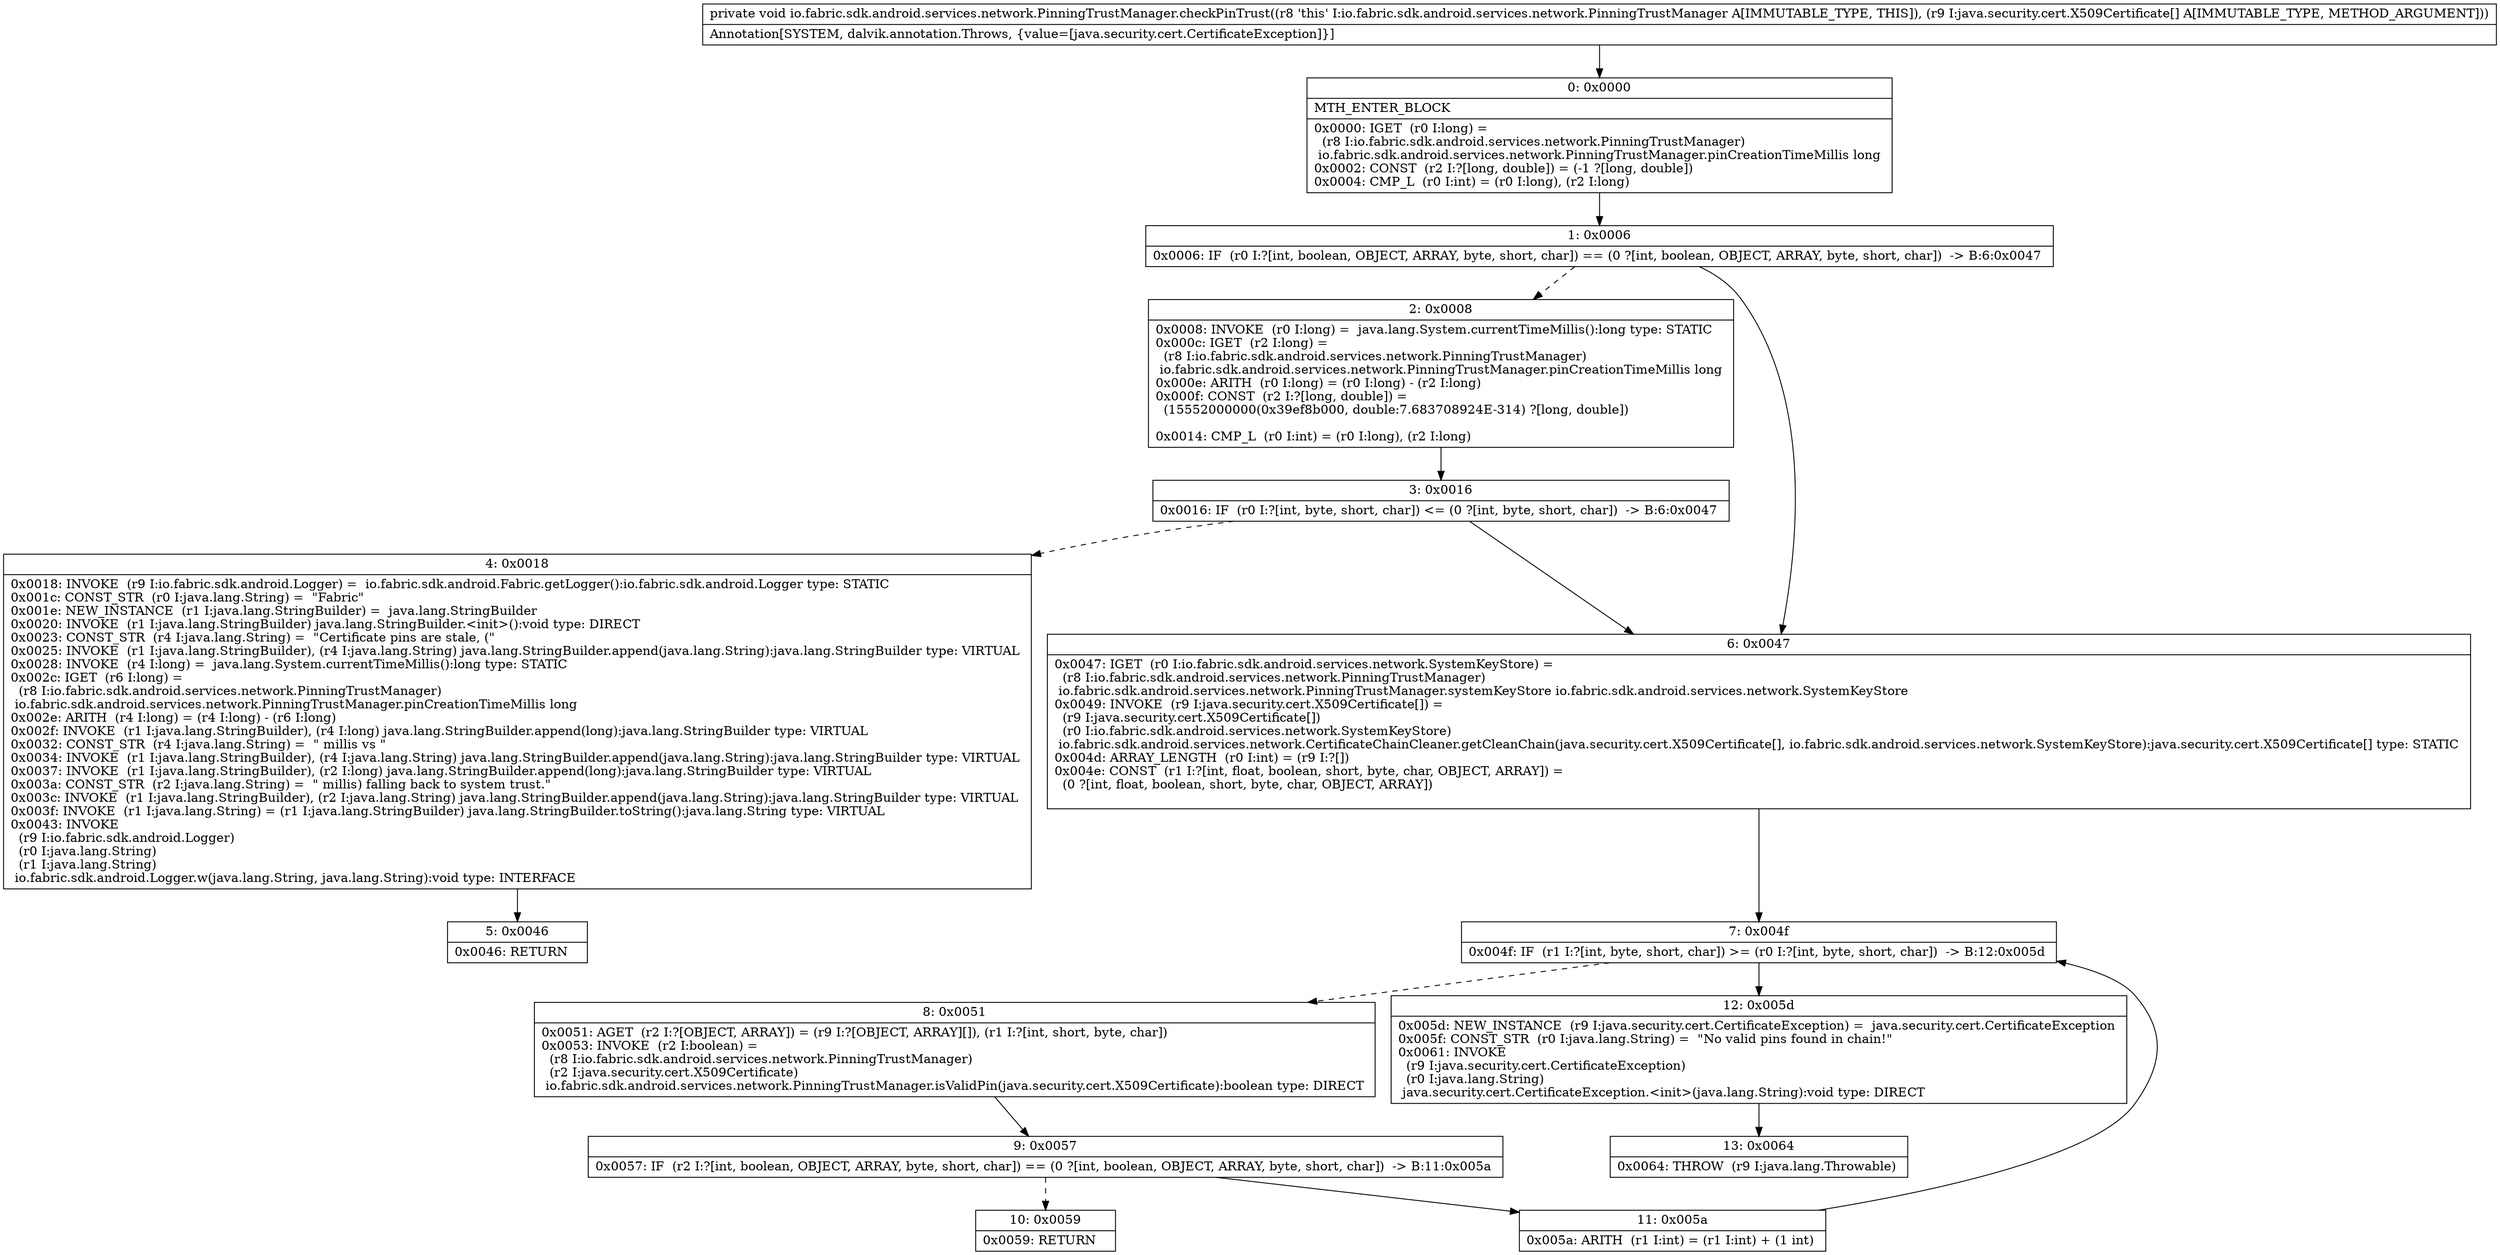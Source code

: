 digraph "CFG forio.fabric.sdk.android.services.network.PinningTrustManager.checkPinTrust([Ljava\/security\/cert\/X509Certificate;)V" {
Node_0 [shape=record,label="{0\:\ 0x0000|MTH_ENTER_BLOCK\l|0x0000: IGET  (r0 I:long) = \l  (r8 I:io.fabric.sdk.android.services.network.PinningTrustManager)\l io.fabric.sdk.android.services.network.PinningTrustManager.pinCreationTimeMillis long \l0x0002: CONST  (r2 I:?[long, double]) = (\-1 ?[long, double]) \l0x0004: CMP_L  (r0 I:int) = (r0 I:long), (r2 I:long) \l}"];
Node_1 [shape=record,label="{1\:\ 0x0006|0x0006: IF  (r0 I:?[int, boolean, OBJECT, ARRAY, byte, short, char]) == (0 ?[int, boolean, OBJECT, ARRAY, byte, short, char])  \-\> B:6:0x0047 \l}"];
Node_2 [shape=record,label="{2\:\ 0x0008|0x0008: INVOKE  (r0 I:long) =  java.lang.System.currentTimeMillis():long type: STATIC \l0x000c: IGET  (r2 I:long) = \l  (r8 I:io.fabric.sdk.android.services.network.PinningTrustManager)\l io.fabric.sdk.android.services.network.PinningTrustManager.pinCreationTimeMillis long \l0x000e: ARITH  (r0 I:long) = (r0 I:long) \- (r2 I:long) \l0x000f: CONST  (r2 I:?[long, double]) = \l  (15552000000(0x39ef8b000, double:7.683708924E\-314) ?[long, double])\l \l0x0014: CMP_L  (r0 I:int) = (r0 I:long), (r2 I:long) \l}"];
Node_3 [shape=record,label="{3\:\ 0x0016|0x0016: IF  (r0 I:?[int, byte, short, char]) \<= (0 ?[int, byte, short, char])  \-\> B:6:0x0047 \l}"];
Node_4 [shape=record,label="{4\:\ 0x0018|0x0018: INVOKE  (r9 I:io.fabric.sdk.android.Logger) =  io.fabric.sdk.android.Fabric.getLogger():io.fabric.sdk.android.Logger type: STATIC \l0x001c: CONST_STR  (r0 I:java.lang.String) =  \"Fabric\" \l0x001e: NEW_INSTANCE  (r1 I:java.lang.StringBuilder) =  java.lang.StringBuilder \l0x0020: INVOKE  (r1 I:java.lang.StringBuilder) java.lang.StringBuilder.\<init\>():void type: DIRECT \l0x0023: CONST_STR  (r4 I:java.lang.String) =  \"Certificate pins are stale, (\" \l0x0025: INVOKE  (r1 I:java.lang.StringBuilder), (r4 I:java.lang.String) java.lang.StringBuilder.append(java.lang.String):java.lang.StringBuilder type: VIRTUAL \l0x0028: INVOKE  (r4 I:long) =  java.lang.System.currentTimeMillis():long type: STATIC \l0x002c: IGET  (r6 I:long) = \l  (r8 I:io.fabric.sdk.android.services.network.PinningTrustManager)\l io.fabric.sdk.android.services.network.PinningTrustManager.pinCreationTimeMillis long \l0x002e: ARITH  (r4 I:long) = (r4 I:long) \- (r6 I:long) \l0x002f: INVOKE  (r1 I:java.lang.StringBuilder), (r4 I:long) java.lang.StringBuilder.append(long):java.lang.StringBuilder type: VIRTUAL \l0x0032: CONST_STR  (r4 I:java.lang.String) =  \" millis vs \" \l0x0034: INVOKE  (r1 I:java.lang.StringBuilder), (r4 I:java.lang.String) java.lang.StringBuilder.append(java.lang.String):java.lang.StringBuilder type: VIRTUAL \l0x0037: INVOKE  (r1 I:java.lang.StringBuilder), (r2 I:long) java.lang.StringBuilder.append(long):java.lang.StringBuilder type: VIRTUAL \l0x003a: CONST_STR  (r2 I:java.lang.String) =  \" millis) falling back to system trust.\" \l0x003c: INVOKE  (r1 I:java.lang.StringBuilder), (r2 I:java.lang.String) java.lang.StringBuilder.append(java.lang.String):java.lang.StringBuilder type: VIRTUAL \l0x003f: INVOKE  (r1 I:java.lang.String) = (r1 I:java.lang.StringBuilder) java.lang.StringBuilder.toString():java.lang.String type: VIRTUAL \l0x0043: INVOKE  \l  (r9 I:io.fabric.sdk.android.Logger)\l  (r0 I:java.lang.String)\l  (r1 I:java.lang.String)\l io.fabric.sdk.android.Logger.w(java.lang.String, java.lang.String):void type: INTERFACE \l}"];
Node_5 [shape=record,label="{5\:\ 0x0046|0x0046: RETURN   \l}"];
Node_6 [shape=record,label="{6\:\ 0x0047|0x0047: IGET  (r0 I:io.fabric.sdk.android.services.network.SystemKeyStore) = \l  (r8 I:io.fabric.sdk.android.services.network.PinningTrustManager)\l io.fabric.sdk.android.services.network.PinningTrustManager.systemKeyStore io.fabric.sdk.android.services.network.SystemKeyStore \l0x0049: INVOKE  (r9 I:java.security.cert.X509Certificate[]) = \l  (r9 I:java.security.cert.X509Certificate[])\l  (r0 I:io.fabric.sdk.android.services.network.SystemKeyStore)\l io.fabric.sdk.android.services.network.CertificateChainCleaner.getCleanChain(java.security.cert.X509Certificate[], io.fabric.sdk.android.services.network.SystemKeyStore):java.security.cert.X509Certificate[] type: STATIC \l0x004d: ARRAY_LENGTH  (r0 I:int) = (r9 I:?[]) \l0x004e: CONST  (r1 I:?[int, float, boolean, short, byte, char, OBJECT, ARRAY]) = \l  (0 ?[int, float, boolean, short, byte, char, OBJECT, ARRAY])\l \l}"];
Node_7 [shape=record,label="{7\:\ 0x004f|0x004f: IF  (r1 I:?[int, byte, short, char]) \>= (r0 I:?[int, byte, short, char])  \-\> B:12:0x005d \l}"];
Node_8 [shape=record,label="{8\:\ 0x0051|0x0051: AGET  (r2 I:?[OBJECT, ARRAY]) = (r9 I:?[OBJECT, ARRAY][]), (r1 I:?[int, short, byte, char]) \l0x0053: INVOKE  (r2 I:boolean) = \l  (r8 I:io.fabric.sdk.android.services.network.PinningTrustManager)\l  (r2 I:java.security.cert.X509Certificate)\l io.fabric.sdk.android.services.network.PinningTrustManager.isValidPin(java.security.cert.X509Certificate):boolean type: DIRECT \l}"];
Node_9 [shape=record,label="{9\:\ 0x0057|0x0057: IF  (r2 I:?[int, boolean, OBJECT, ARRAY, byte, short, char]) == (0 ?[int, boolean, OBJECT, ARRAY, byte, short, char])  \-\> B:11:0x005a \l}"];
Node_10 [shape=record,label="{10\:\ 0x0059|0x0059: RETURN   \l}"];
Node_11 [shape=record,label="{11\:\ 0x005a|0x005a: ARITH  (r1 I:int) = (r1 I:int) + (1 int) \l}"];
Node_12 [shape=record,label="{12\:\ 0x005d|0x005d: NEW_INSTANCE  (r9 I:java.security.cert.CertificateException) =  java.security.cert.CertificateException \l0x005f: CONST_STR  (r0 I:java.lang.String) =  \"No valid pins found in chain!\" \l0x0061: INVOKE  \l  (r9 I:java.security.cert.CertificateException)\l  (r0 I:java.lang.String)\l java.security.cert.CertificateException.\<init\>(java.lang.String):void type: DIRECT \l}"];
Node_13 [shape=record,label="{13\:\ 0x0064|0x0064: THROW  (r9 I:java.lang.Throwable) \l}"];
MethodNode[shape=record,label="{private void io.fabric.sdk.android.services.network.PinningTrustManager.checkPinTrust((r8 'this' I:io.fabric.sdk.android.services.network.PinningTrustManager A[IMMUTABLE_TYPE, THIS]), (r9 I:java.security.cert.X509Certificate[] A[IMMUTABLE_TYPE, METHOD_ARGUMENT]))  | Annotation[SYSTEM, dalvik.annotation.Throws, \{value=[java.security.cert.CertificateException]\}]\l}"];
MethodNode -> Node_0;
Node_0 -> Node_1;
Node_1 -> Node_2[style=dashed];
Node_1 -> Node_6;
Node_2 -> Node_3;
Node_3 -> Node_4[style=dashed];
Node_3 -> Node_6;
Node_4 -> Node_5;
Node_6 -> Node_7;
Node_7 -> Node_8[style=dashed];
Node_7 -> Node_12;
Node_8 -> Node_9;
Node_9 -> Node_10[style=dashed];
Node_9 -> Node_11;
Node_11 -> Node_7;
Node_12 -> Node_13;
}

